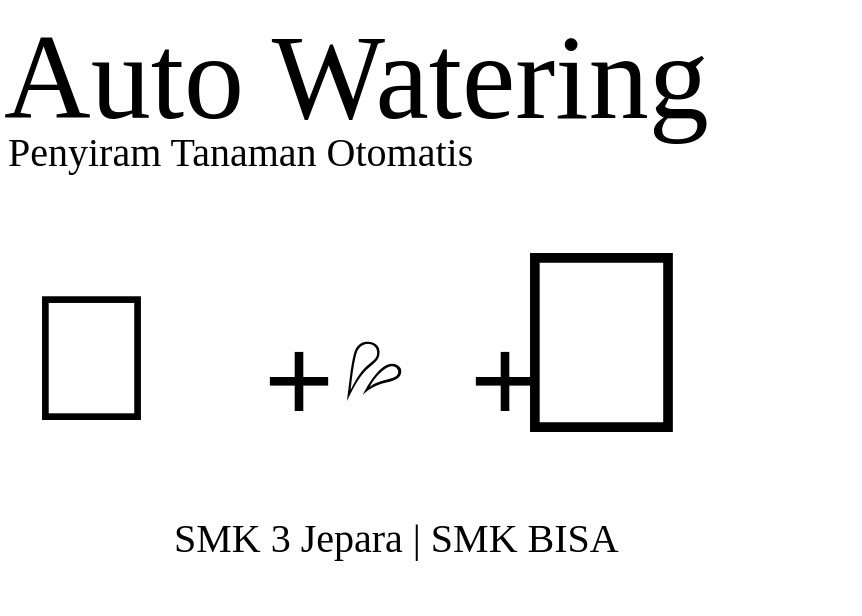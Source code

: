 <mxfile version="11.1.1" type="device"><diagram id="f8VooV9dP0YqmoUtQKQC" name="Page-2"><mxGraphModel dx="852" dy="536" grid="1" gridSize="10" guides="1" tooltips="1" connect="1" arrows="1" fold="1" page="1" pageScale="1" pageWidth="500" pageHeight="500" math="0" shadow="0"><root><mxCell id="buD5hAq-G9wVYz0fWpU8-0"/><mxCell id="buD5hAq-G9wVYz0fWpU8-1" parent="buD5hAq-G9wVYz0fWpU8-0"/><mxCell id="buD5hAq-G9wVYz0fWpU8-3" value="&lt;font style=&quot;font-size: 130px&quot;&gt;🌵&lt;/font&gt;" style="text;html=1;resizable=0;points=[];autosize=1;align=left;verticalAlign=top;spacingTop=-4;fontSize=160;" parent="buD5hAq-G9wVYz0fWpU8-1" vertex="1"><mxGeometry x="285" y="150" width="170" height="200" as="geometry"/></mxCell><mxCell id="buD5hAq-G9wVYz0fWpU8-12" value="🤖" style="text;html=1;resizable=0;points=[];autosize=1;align=left;verticalAlign=top;spacingTop=-4;fontSize=90;" parent="buD5hAq-G9wVYz0fWpU8-1" vertex="1"><mxGeometry x="45" y="210" width="100" height="70" as="geometry"/></mxCell><mxCell id="buD5hAq-G9wVYz0fWpU8-11" value="💦" style="text;html=1;resizable=0;points=[];autosize=1;align=left;verticalAlign=top;spacingTop=-4;fontSize=46;" parent="buD5hAq-G9wVYz0fWpU8-1" vertex="1"><mxGeometry x="205" y="245" width="80" height="60" as="geometry"/></mxCell><mxCell id="buD5hAq-G9wVYz0fWpU8-16" value="+" style="text;html=1;resizable=0;points=[];autosize=1;align=left;verticalAlign=top;spacingTop=-4;fontSize=60;" parent="buD5hAq-G9wVYz0fWpU8-1" vertex="1"><mxGeometry x="165" y="240" width="70" height="110" as="geometry"/></mxCell><mxCell id="buD5hAq-G9wVYz0fWpU8-17" value="+" style="text;html=1;resizable=0;points=[];autosize=1;align=left;verticalAlign=top;spacingTop=-4;fontSize=60;" parent="buD5hAq-G9wVYz0fWpU8-1" vertex="1"><mxGeometry x="268" y="240" width="70" height="110" as="geometry"/></mxCell><mxCell id="buD5hAq-G9wVYz0fWpU8-18" value="&lt;font face=&quot;Comic Sans MS&quot;&gt;Auto Watering&lt;/font&gt;" style="text;html=1;resizable=0;points=[];autosize=1;align=left;verticalAlign=top;spacingTop=-4;fontSize=60;" parent="buD5hAq-G9wVYz0fWpU8-1" vertex="1"><mxGeometry x="35" y="88" width="430" height="80" as="geometry"/></mxCell><mxCell id="buD5hAq-G9wVYz0fWpU8-19" value="&lt;span style=&quot;font-family: &amp;#34;comic sans ms&amp;#34; ; font-size: 20px&quot;&gt;Penyiram Tanaman Otomatis&lt;/span&gt;" style="text;html=1;resizable=0;points=[];autosize=1;align=left;verticalAlign=top;spacingTop=-4;fontSize=60;" parent="buD5hAq-G9wVYz0fWpU8-1" vertex="1"><mxGeometry x="37" y="112" width="280" height="90" as="geometry"/></mxCell><mxCell id="buD5hAq-G9wVYz0fWpU8-21" value="&lt;font face=&quot;comic sans ms&quot;&gt;&lt;span style=&quot;font-size: 20px&quot;&gt;SMK 3 Jepara | SMK BISA&lt;/span&gt;&lt;/font&gt;" style="text;html=1;resizable=0;points=[];autosize=1;align=left;verticalAlign=top;spacingTop=-4;fontSize=60;" parent="buD5hAq-G9wVYz0fWpU8-1" vertex="1"><mxGeometry x="120" y="305" width="270" height="90" as="geometry"/></mxCell></root></mxGraphModel></diagram><diagram id="Y4wuYqzhhiUUdq_ZcBX7" name="Page-1"><mxGraphModel dx="852" dy="536" grid="1" gridSize="10" guides="1" tooltips="1" connect="1" arrows="1" fold="1" page="1" pageScale="1" pageWidth="500" pageHeight="500" math="0" shadow="0"><root><mxCell id="0"/><mxCell id="1" parent="0"/><mxCell id="mig3UjsL7imuRw06SKM1-1" style="edgeStyle=orthogonalEdgeStyle;rounded=0;orthogonalLoop=1;jettySize=auto;html=1;exitX=0.5;exitY=1;exitDx=0;exitDy=0;entryX=0;entryY=0.5;entryDx=0;entryDy=0;fontFamily=Comic Sans MS;" edge="1" parent="1" source="IIc4VTkzOtjTdUhefqFy-2" target="mig3UjsL7imuRw06SKM1-5"><mxGeometry relative="1" as="geometry"><mxPoint x="200" y="471" as="targetPoint"/><Array as="points"><mxPoint x="155" y="431"/></Array></mxGeometry></mxCell><mxCell id="mig3UjsL7imuRw06SKM1-6" value="pin 13" style="text;html=1;resizable=0;points=[];align=center;verticalAlign=middle;labelBackgroundColor=#ffffff;fontFamily=Comic Sans MS;" vertex="1" connectable="0" parent="mig3UjsL7imuRw06SKM1-1"><mxGeometry x="-0.376" y="1" relative="1" as="geometry"><mxPoint as="offset"/></mxGeometry></mxCell><mxCell id="mig3UjsL7imuRw06SKM1-3" style="edgeStyle=orthogonalEdgeStyle;rounded=0;orthogonalLoop=1;jettySize=auto;html=1;exitX=0.75;exitY=1;exitDx=0;exitDy=0;entryX=0;entryY=0.75;entryDx=0;entryDy=0;fontFamily=Comic Sans MS;" edge="1" parent="1" source="IIc4VTkzOtjTdUhefqFy-2" target="mig3UjsL7imuRw06SKM1-2"><mxGeometry relative="1" as="geometry"><mxPoint x="250" y="371" as="targetPoint"/></mxGeometry></mxCell><mxCell id="mig3UjsL7imuRw06SKM1-4" value="pin 12" style="text;html=1;resizable=0;points=[];align=center;verticalAlign=middle;labelBackgroundColor=#ffffff;fontFamily=Comic Sans MS;" vertex="1" connectable="0" parent="mig3UjsL7imuRw06SKM1-3"><mxGeometry x="-0.316" y="-1" relative="1" as="geometry"><mxPoint as="offset"/></mxGeometry></mxCell><mxCell id="IIc4VTkzOtjTdUhefqFy-2" value="Arduino" style="html=1;whiteSpace=wrap;comic=1;strokeWidth=2;fontFamily=Comic Sans MS;fontStyle=1;fillColor=#f5f5f5;strokeColor=#666666;fontColor=#333333;" parent="1" vertex="1"><mxGeometry x="40" y="191" width="230" height="120" as="geometry"/></mxCell><mxCell id="IIc4VTkzOtjTdUhefqFy-4" value="VCC" style="edgeStyle=orthogonalEdgeStyle;rounded=0;orthogonalLoop=1;jettySize=auto;html=1;exitX=0.25;exitY=1;exitDx=0;exitDy=0;entryX=1;entryY=0.5;entryDx=0;entryDy=0;fontFamily=Comic Sans MS;" parent="1" source="IIc4VTkzOtjTdUhefqFy-3" target="IIc4VTkzOtjTdUhefqFy-2" edge="1"><mxGeometry relative="1" as="geometry"><mxPoint x="380" y="286" as="targetPoint"/></mxGeometry></mxCell><mxCell id="IIc4VTkzOtjTdUhefqFy-6" value="pin A0" style="edgeStyle=orthogonalEdgeStyle;rounded=0;orthogonalLoop=1;jettySize=auto;html=1;exitX=0.75;exitY=1;exitDx=0;exitDy=0;entryX=1;entryY=0.75;entryDx=0;entryDy=0;fontFamily=Comic Sans MS;" parent="1" source="IIc4VTkzOtjTdUhefqFy-3" target="IIc4VTkzOtjTdUhefqFy-2" edge="1"><mxGeometry relative="1" as="geometry"><mxPoint x="430" y="301" as="targetPoint"/><Array as="points"><mxPoint x="420" y="281"/></Array></mxGeometry></mxCell><mxCell id="IIc4VTkzOtjTdUhefqFy-10" value="AO" style="text;html=1;resizable=0;points=[];align=center;verticalAlign=middle;labelBackgroundColor=#ffffff;fontSize=8;fontFamily=Comic Sans MS;" parent="IIc4VTkzOtjTdUhefqFy-6" vertex="1" connectable="0"><mxGeometry x="-0.872" relative="1" as="geometry"><mxPoint as="offset"/></mxGeometry></mxCell><mxCell id="IIc4VTkzOtjTdUhefqFy-14" style="edgeStyle=orthogonalEdgeStyle;rounded=0;orthogonalLoop=1;jettySize=auto;html=1;exitX=0.5;exitY=1;exitDx=0;exitDy=0;fontFamily=Comic Sans MS;" parent="1" source="IIc4VTkzOtjTdUhefqFy-3" edge="1"><mxGeometry relative="1" as="geometry"><mxPoint x="400" y="271" as="targetPoint"/></mxGeometry></mxCell><mxCell id="IIc4VTkzOtjTdUhefqFy-15" value="&lt;font style=&quot;font-size: 7px&quot;&gt;GND&lt;/font&gt;" style="text;html=1;resizable=0;points=[];align=center;verticalAlign=middle;labelBackgroundColor=#ffffff;fontFamily=Comic Sans MS;" parent="IIc4VTkzOtjTdUhefqFy-14" vertex="1" connectable="0"><mxGeometry x="-0.333" y="-1" relative="1" as="geometry"><mxPoint as="offset"/></mxGeometry></mxCell><mxCell id="IIc4VTkzOtjTdUhefqFy-3" value="Sensor Kelembaban" style="html=1;whiteSpace=wrap;comic=1;strokeWidth=2;fontFamily=Comic Sans MS;fontStyle=1;fillColor=#dae8fc;strokeColor=#6c8ebf;" parent="1" vertex="1"><mxGeometry x="360" y="111" width="80" height="120" as="geometry"/></mxCell><mxCell id="IIc4VTkzOtjTdUhefqFy-17" value="&lt;font&gt;pin A1&lt;/font&gt;" style="edgeStyle=orthogonalEdgeStyle;rounded=0;orthogonalLoop=1;jettySize=auto;html=1;exitX=0.5;exitY=1;exitDx=0;exitDy=0;entryX=0.436;entryY=-0.023;entryDx=0;entryDy=0;entryPerimeter=0;fontSize=8;fontFamily=Comic Sans MS;" parent="1" edge="1"><mxGeometry relative="1" as="geometry"><mxPoint x="141" y="131" as="sourcePoint"/><mxPoint x="141" y="188" as="targetPoint"/></mxGeometry></mxCell><mxCell id="IIc4VTkzOtjTdUhefqFy-18" style="edgeStyle=orthogonalEdgeStyle;rounded=0;orthogonalLoop=1;jettySize=auto;html=1;exitX=1;exitY=0.5;exitDx=0;exitDy=0;fontSize=8;fontFamily=Comic Sans MS;" parent="1" source="IIc4VTkzOtjTdUhefqFy-16" edge="1"><mxGeometry relative="1" as="geometry"><mxPoint x="230" y="91.238" as="targetPoint"/></mxGeometry></mxCell><mxCell id="IIc4VTkzOtjTdUhefqFy-19" value="5V" style="text;html=1;resizable=0;points=[];align=center;verticalAlign=middle;labelBackgroundColor=#ffffff;fontSize=8;fontFamily=Comic Sans MS;" parent="IIc4VTkzOtjTdUhefqFy-18" vertex="1" connectable="0"><mxGeometry x="-0.292" relative="1" as="geometry"><mxPoint as="offset"/></mxGeometry></mxCell><mxCell id="IIc4VTkzOtjTdUhefqFy-20" style="edgeStyle=orthogonalEdgeStyle;rounded=0;orthogonalLoop=1;jettySize=auto;html=1;exitX=0.5;exitY=1;exitDx=0;exitDy=0;fontFamily=Comic Sans MS;fontSize=8;" parent="1" source="IIc4VTkzOtjTdUhefqFy-16" edge="1"><mxGeometry relative="1" as="geometry"><mxPoint x="250" y="171" as="targetPoint"/><Array as="points"><mxPoint x="250" y="131"/><mxPoint x="250" y="171"/></Array></mxGeometry></mxCell><mxCell id="IIc4VTkzOtjTdUhefqFy-21" value="Resistor 1k - GND" style="text;html=1;resizable=0;points=[];align=center;verticalAlign=middle;labelBackgroundColor=#ffffff;fontSize=8;fontFamily=Comic Sans MS;" parent="IIc4VTkzOtjTdUhefqFy-20" vertex="1" connectable="0"><mxGeometry x="-0.392" relative="1" as="geometry"><mxPoint as="offset"/></mxGeometry></mxCell><mxCell id="IIc4VTkzOtjTdUhefqFy-16" value="LDR" style="rhombus;html=1;align=center;whiteSpace=wrap;comic=1;strokeWidth=2;fontFamily=Comic Sans MS;fontStyle=1;fillColor=#ffe6cc;strokeColor=#d79b00;" parent="1" vertex="1"><mxGeometry x="100" y="51" width="80" height="80" as="geometry"/></mxCell><mxCell id="mig3UjsL7imuRw06SKM1-2" value="indikator pompa&lt;br&gt;mati" style="rounded=0;whiteSpace=wrap;html=1;comic=1;fillColor=#ffe6cc;strokeColor=#d79b00;fontStyle=1;fontFamily=Comic Sans MS;" vertex="1" parent="1"><mxGeometry x="270" y="341" width="120" height="40" as="geometry"/></mxCell><mxCell id="mig3UjsL7imuRw06SKM1-5" value="relay" style="rounded=0;whiteSpace=wrap;html=1;comic=1;fillColor=#dae8fc;strokeColor=#6c8ebf;fontStyle=1;fontFamily=Comic Sans MS;" vertex="1" parent="1"><mxGeometry x="200" y="411" width="120" height="40" as="geometry"/></mxCell><mxCell id="mig3UjsL7imuRw06SKM1-7" value="&lt;font style=&quot;font-size: 22px;&quot;&gt;Skema Penyiram Tanaman Otomatis&lt;/font&gt;" style="text;html=1;strokeColor=none;fillColor=none;align=left;verticalAlign=middle;whiteSpace=wrap;rounded=0;comic=1;fontFamily=Comic Sans MS;fontSize=22;" vertex="1" parent="1"><mxGeometry x="2" y="8" width="410" height="20" as="geometry"/></mxCell><mxCell id="mig3UjsL7imuRw06SKM1-9" value="github.com/alfianokt/penyiram-otomatis" style="text;html=1;strokeColor=#666666;fillColor=#f5f5f5;align=center;verticalAlign=middle;whiteSpace=wrap;rounded=0;comic=1;fontFamily=Comic Sans MS;fontSize=12;fontColor=#333333;spacingBottom=5;spacingTop=3;" vertex="1" parent="1"><mxGeometry x="261" y="473" width="234" height="20" as="geometry"/></mxCell></root></mxGraphModel></diagram></mxfile>